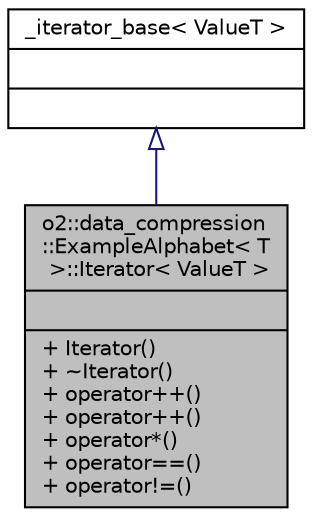 digraph "o2::data_compression::ExampleAlphabet&lt; T &gt;::Iterator&lt; ValueT &gt;"
{
 // INTERACTIVE_SVG=YES
  bgcolor="transparent";
  edge [fontname="Helvetica",fontsize="10",labelfontname="Helvetica",labelfontsize="10"];
  node [fontname="Helvetica",fontsize="10",shape=record];
  Node1 [label="{o2::data_compression\l::ExampleAlphabet\< T\l \>::Iterator\< ValueT \>\n||+ Iterator()\l+ ~Iterator()\l+ operator++()\l+ operator++()\l+ operator*()\l+ operator==()\l+ operator!=()\l}",height=0.2,width=0.4,color="black", fillcolor="grey75", style="filled", fontcolor="black"];
  Node2 -> Node1 [dir="back",color="midnightblue",fontsize="10",style="solid",arrowtail="onormal",fontname="Helvetica"];
  Node2 [label="{_iterator_base\< ValueT \>\n||}",height=0.2,width=0.4,color="black",URL="$da/dc7/class__iterator__base.html"];
}
